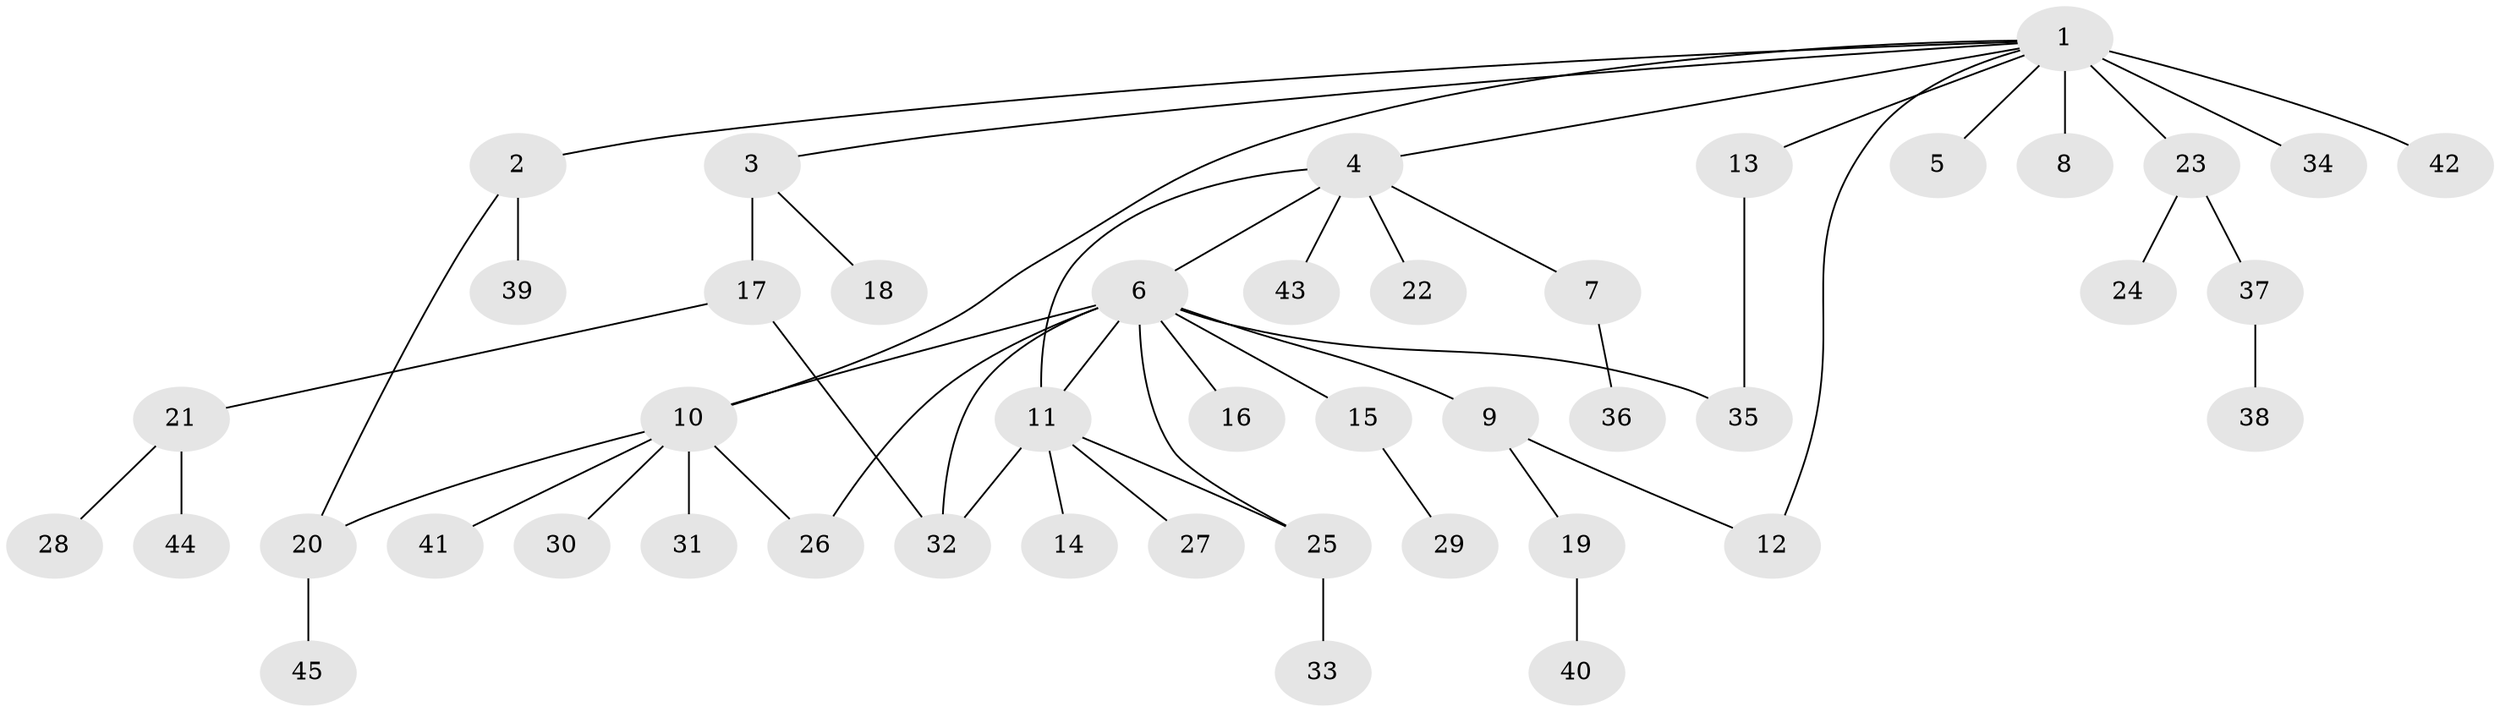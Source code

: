 // original degree distribution, {16: 0.011235955056179775, 4: 0.0449438202247191, 3: 0.12359550561797752, 7: 0.011235955056179775, 2: 0.20224719101123595, 15: 0.011235955056179775, 1: 0.5617977528089888, 8: 0.02247191011235955, 9: 0.011235955056179775}
// Generated by graph-tools (version 1.1) at 2025/35/03/09/25 02:35:30]
// undirected, 45 vertices, 53 edges
graph export_dot {
graph [start="1"]
  node [color=gray90,style=filled];
  1;
  2;
  3;
  4;
  5;
  6;
  7;
  8;
  9;
  10;
  11;
  12;
  13;
  14;
  15;
  16;
  17;
  18;
  19;
  20;
  21;
  22;
  23;
  24;
  25;
  26;
  27;
  28;
  29;
  30;
  31;
  32;
  33;
  34;
  35;
  36;
  37;
  38;
  39;
  40;
  41;
  42;
  43;
  44;
  45;
  1 -- 2 [weight=1.0];
  1 -- 3 [weight=1.0];
  1 -- 4 [weight=1.0];
  1 -- 5 [weight=1.0];
  1 -- 8 [weight=1.0];
  1 -- 10 [weight=1.0];
  1 -- 12 [weight=1.0];
  1 -- 13 [weight=1.0];
  1 -- 23 [weight=5.0];
  1 -- 34 [weight=1.0];
  1 -- 42 [weight=1.0];
  2 -- 20 [weight=1.0];
  2 -- 39 [weight=1.0];
  3 -- 17 [weight=5.0];
  3 -- 18 [weight=1.0];
  4 -- 6 [weight=1.0];
  4 -- 7 [weight=1.0];
  4 -- 11 [weight=1.0];
  4 -- 22 [weight=1.0];
  4 -- 43 [weight=1.0];
  6 -- 9 [weight=1.0];
  6 -- 10 [weight=1.0];
  6 -- 11 [weight=1.0];
  6 -- 15 [weight=2.0];
  6 -- 16 [weight=1.0];
  6 -- 25 [weight=1.0];
  6 -- 26 [weight=1.0];
  6 -- 32 [weight=4.0];
  6 -- 35 [weight=1.0];
  7 -- 36 [weight=1.0];
  9 -- 12 [weight=1.0];
  9 -- 19 [weight=1.0];
  10 -- 20 [weight=1.0];
  10 -- 26 [weight=1.0];
  10 -- 30 [weight=1.0];
  10 -- 31 [weight=1.0];
  10 -- 41 [weight=1.0];
  11 -- 14 [weight=2.0];
  11 -- 25 [weight=1.0];
  11 -- 27 [weight=1.0];
  11 -- 32 [weight=1.0];
  13 -- 35 [weight=1.0];
  15 -- 29 [weight=1.0];
  17 -- 21 [weight=1.0];
  17 -- 32 [weight=1.0];
  19 -- 40 [weight=1.0];
  20 -- 45 [weight=1.0];
  21 -- 28 [weight=1.0];
  21 -- 44 [weight=1.0];
  23 -- 24 [weight=1.0];
  23 -- 37 [weight=1.0];
  25 -- 33 [weight=1.0];
  37 -- 38 [weight=1.0];
}
